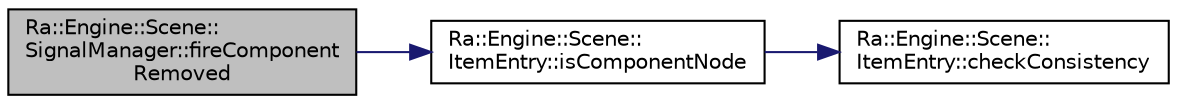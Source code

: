 digraph "Ra::Engine::Scene::SignalManager::fireComponentRemoved"
{
 // INTERACTIVE_SVG=YES
 // LATEX_PDF_SIZE
  edge [fontname="Helvetica",fontsize="10",labelfontname="Helvetica",labelfontsize="10"];
  node [fontname="Helvetica",fontsize="10",shape=record];
  rankdir="LR";
  Node1 [label="Ra::Engine::Scene::\lSignalManager::fireComponent\lRemoved",height=0.2,width=0.4,color="black", fillcolor="grey75", style="filled", fontcolor="black",tooltip="Notifies all observers of a component removal."];
  Node1 -> Node2 [color="midnightblue",fontsize="10",style="solid",fontname="Helvetica"];
  Node2 [label="Ra::Engine::Scene::\lItemEntry::isComponentNode",height=0.2,width=0.4,color="black", fillcolor="white", style="filled",URL="$structRa_1_1Engine_1_1Scene_1_1ItemEntry.html#a85e1716f224d07767e16ebfbd38c0d00",tooltip="Returns true if the item represents a component."];
  Node2 -> Node3 [color="midnightblue",fontsize="10",style="solid",fontname="Helvetica"];
  Node3 [label="Ra::Engine::Scene::\lItemEntry::checkConsistency",height=0.2,width=0.4,color="black", fillcolor="white", style="filled",URL="$structRa_1_1Engine_1_1Scene_1_1ItemEntry.html#a9673507f752d5efee0439afd0e52892b",tooltip="Debug checks."];
}
